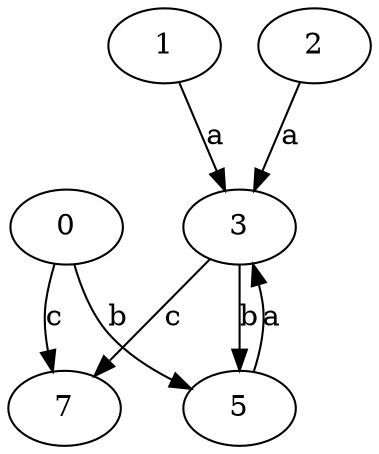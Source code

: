 strict digraph  {
3;
0;
1;
2;
5;
7;
3 -> 5  [label=b];
3 -> 7  [label=c];
0 -> 5  [label=b];
0 -> 7  [label=c];
1 -> 3  [label=a];
2 -> 3  [label=a];
5 -> 3  [label=a];
}

